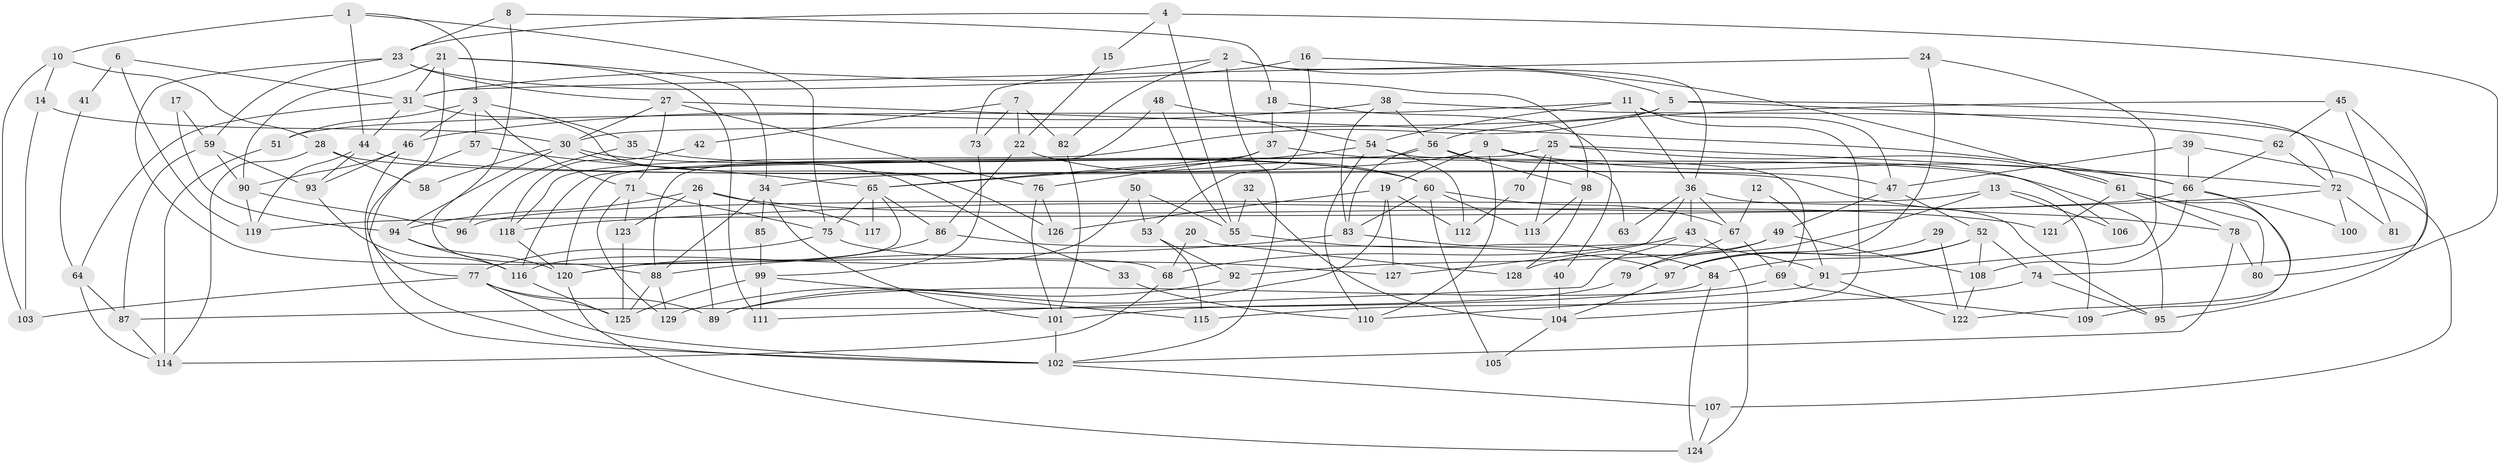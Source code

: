 // coarse degree distribution, {4: 0.17777777777777778, 8: 0.05555555555555555, 6: 0.14444444444444443, 5: 0.16666666666666666, 3: 0.2, 2: 0.14444444444444443, 10: 0.011111111111111112, 12: 0.011111111111111112, 16: 0.011111111111111112, 11: 0.022222222222222223, 9: 0.011111111111111112, 7: 0.044444444444444446}
// Generated by graph-tools (version 1.1) at 2025/18/03/04/25 18:18:45]
// undirected, 129 vertices, 258 edges
graph export_dot {
graph [start="1"]
  node [color=gray90,style=filled];
  1;
  2;
  3;
  4;
  5;
  6;
  7;
  8;
  9;
  10;
  11;
  12;
  13;
  14;
  15;
  16;
  17;
  18;
  19;
  20;
  21;
  22;
  23;
  24;
  25;
  26;
  27;
  28;
  29;
  30;
  31;
  32;
  33;
  34;
  35;
  36;
  37;
  38;
  39;
  40;
  41;
  42;
  43;
  44;
  45;
  46;
  47;
  48;
  49;
  50;
  51;
  52;
  53;
  54;
  55;
  56;
  57;
  58;
  59;
  60;
  61;
  62;
  63;
  64;
  65;
  66;
  67;
  68;
  69;
  70;
  71;
  72;
  73;
  74;
  75;
  76;
  77;
  78;
  79;
  80;
  81;
  82;
  83;
  84;
  85;
  86;
  87;
  88;
  89;
  90;
  91;
  92;
  93;
  94;
  95;
  96;
  97;
  98;
  99;
  100;
  101;
  102;
  103;
  104;
  105;
  106;
  107;
  108;
  109;
  110;
  111;
  112;
  113;
  114;
  115;
  116;
  117;
  118;
  119;
  120;
  121;
  122;
  123;
  124;
  125;
  126;
  127;
  128;
  129;
  1 -- 75;
  1 -- 3;
  1 -- 10;
  1 -- 44;
  2 -- 36;
  2 -- 102;
  2 -- 5;
  2 -- 73;
  2 -- 82;
  3 -- 57;
  3 -- 51;
  3 -- 35;
  3 -- 46;
  3 -- 71;
  4 -- 23;
  4 -- 55;
  4 -- 15;
  4 -- 80;
  5 -- 62;
  5 -- 30;
  5 -- 72;
  5 -- 118;
  6 -- 119;
  6 -- 31;
  6 -- 41;
  7 -- 73;
  7 -- 82;
  7 -- 22;
  7 -- 42;
  8 -- 88;
  8 -- 23;
  8 -- 18;
  9 -- 66;
  9 -- 34;
  9 -- 19;
  9 -- 63;
  9 -- 110;
  10 -- 103;
  10 -- 14;
  10 -- 28;
  11 -- 47;
  11 -- 54;
  11 -- 36;
  11 -- 51;
  11 -- 104;
  12 -- 67;
  12 -- 91;
  13 -- 96;
  13 -- 109;
  13 -- 79;
  13 -- 106;
  14 -- 30;
  14 -- 103;
  15 -- 22;
  16 -- 61;
  16 -- 31;
  16 -- 53;
  17 -- 94;
  17 -- 59;
  18 -- 37;
  18 -- 40;
  19 -- 127;
  19 -- 89;
  19 -- 112;
  19 -- 126;
  20 -- 68;
  20 -- 128;
  21 -- 77;
  21 -- 90;
  21 -- 31;
  21 -- 34;
  21 -- 111;
  22 -- 86;
  22 -- 60;
  23 -- 68;
  23 -- 59;
  23 -- 27;
  23 -- 98;
  24 -- 91;
  24 -- 31;
  24 -- 97;
  25 -- 113;
  25 -- 120;
  25 -- 61;
  25 -- 70;
  25 -- 72;
  26 -- 94;
  26 -- 89;
  26 -- 117;
  26 -- 121;
  26 -- 123;
  27 -- 71;
  27 -- 30;
  27 -- 66;
  27 -- 76;
  28 -- 114;
  28 -- 58;
  28 -- 78;
  29 -- 97;
  29 -- 122;
  30 -- 33;
  30 -- 58;
  30 -- 60;
  30 -- 94;
  31 -- 126;
  31 -- 44;
  31 -- 64;
  32 -- 104;
  32 -- 55;
  33 -- 110;
  34 -- 88;
  34 -- 85;
  34 -- 101;
  35 -- 60;
  35 -- 96;
  36 -- 67;
  36 -- 43;
  36 -- 63;
  36 -- 95;
  36 -- 127;
  37 -- 95;
  37 -- 76;
  37 -- 65;
  38 -- 46;
  38 -- 83;
  38 -- 56;
  38 -- 95;
  39 -- 66;
  39 -- 107;
  39 -- 47;
  40 -- 104;
  41 -- 64;
  42 -- 118;
  43 -- 111;
  43 -- 68;
  43 -- 124;
  44 -- 47;
  44 -- 93;
  44 -- 119;
  45 -- 74;
  45 -- 56;
  45 -- 62;
  45 -- 81;
  46 -- 102;
  46 -- 90;
  46 -- 93;
  47 -- 49;
  47 -- 52;
  48 -- 54;
  48 -- 88;
  48 -- 55;
  49 -- 108;
  49 -- 92;
  49 -- 128;
  50 -- 116;
  50 -- 53;
  50 -- 55;
  51 -- 114;
  52 -- 97;
  52 -- 74;
  52 -- 84;
  52 -- 108;
  53 -- 92;
  53 -- 115;
  54 -- 110;
  54 -- 65;
  54 -- 69;
  54 -- 112;
  55 -- 84;
  56 -- 116;
  56 -- 83;
  56 -- 98;
  56 -- 106;
  57 -- 65;
  57 -- 102;
  59 -- 93;
  59 -- 90;
  59 -- 87;
  60 -- 67;
  60 -- 83;
  60 -- 105;
  60 -- 113;
  61 -- 80;
  61 -- 78;
  61 -- 109;
  61 -- 121;
  62 -- 72;
  62 -- 66;
  64 -- 87;
  64 -- 114;
  65 -- 120;
  65 -- 75;
  65 -- 86;
  65 -- 117;
  66 -- 100;
  66 -- 108;
  66 -- 119;
  66 -- 122;
  67 -- 69;
  67 -- 79;
  68 -- 114;
  69 -- 89;
  69 -- 109;
  70 -- 112;
  71 -- 75;
  71 -- 123;
  71 -- 129;
  72 -- 81;
  72 -- 100;
  72 -- 118;
  73 -- 99;
  74 -- 95;
  74 -- 115;
  75 -- 77;
  75 -- 127;
  76 -- 101;
  76 -- 126;
  77 -- 102;
  77 -- 125;
  77 -- 89;
  77 -- 103;
  78 -- 80;
  78 -- 102;
  79 -- 101;
  82 -- 101;
  83 -- 88;
  83 -- 91;
  84 -- 87;
  84 -- 124;
  85 -- 99;
  86 -- 120;
  86 -- 97;
  87 -- 114;
  88 -- 125;
  88 -- 129;
  90 -- 119;
  90 -- 96;
  91 -- 122;
  91 -- 110;
  92 -- 129;
  93 -- 116;
  94 -- 120;
  94 -- 116;
  97 -- 104;
  98 -- 113;
  98 -- 128;
  99 -- 125;
  99 -- 115;
  99 -- 111;
  101 -- 102;
  102 -- 107;
  104 -- 105;
  107 -- 124;
  108 -- 122;
  116 -- 125;
  118 -- 120;
  120 -- 124;
  123 -- 125;
}
